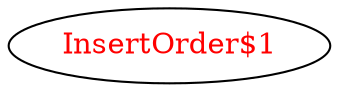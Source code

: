 digraph dependencyGraph {
 concentrate=true;
 ranksep="2.0";
 rankdir="LR"; 
 splines="ortho";
"InsertOrder$1" [fontcolor="red"];
}